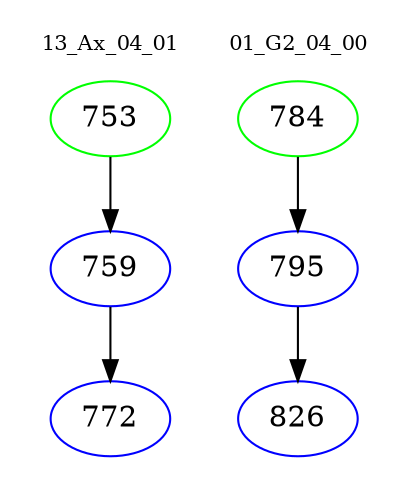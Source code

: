 digraph{
subgraph cluster_0 {
color = white
label = "13_Ax_04_01";
fontsize=10;
T0_753 [label="753", color="green"]
T0_753 -> T0_759 [color="black"]
T0_759 [label="759", color="blue"]
T0_759 -> T0_772 [color="black"]
T0_772 [label="772", color="blue"]
}
subgraph cluster_1 {
color = white
label = "01_G2_04_00";
fontsize=10;
T1_784 [label="784", color="green"]
T1_784 -> T1_795 [color="black"]
T1_795 [label="795", color="blue"]
T1_795 -> T1_826 [color="black"]
T1_826 [label="826", color="blue"]
}
}
